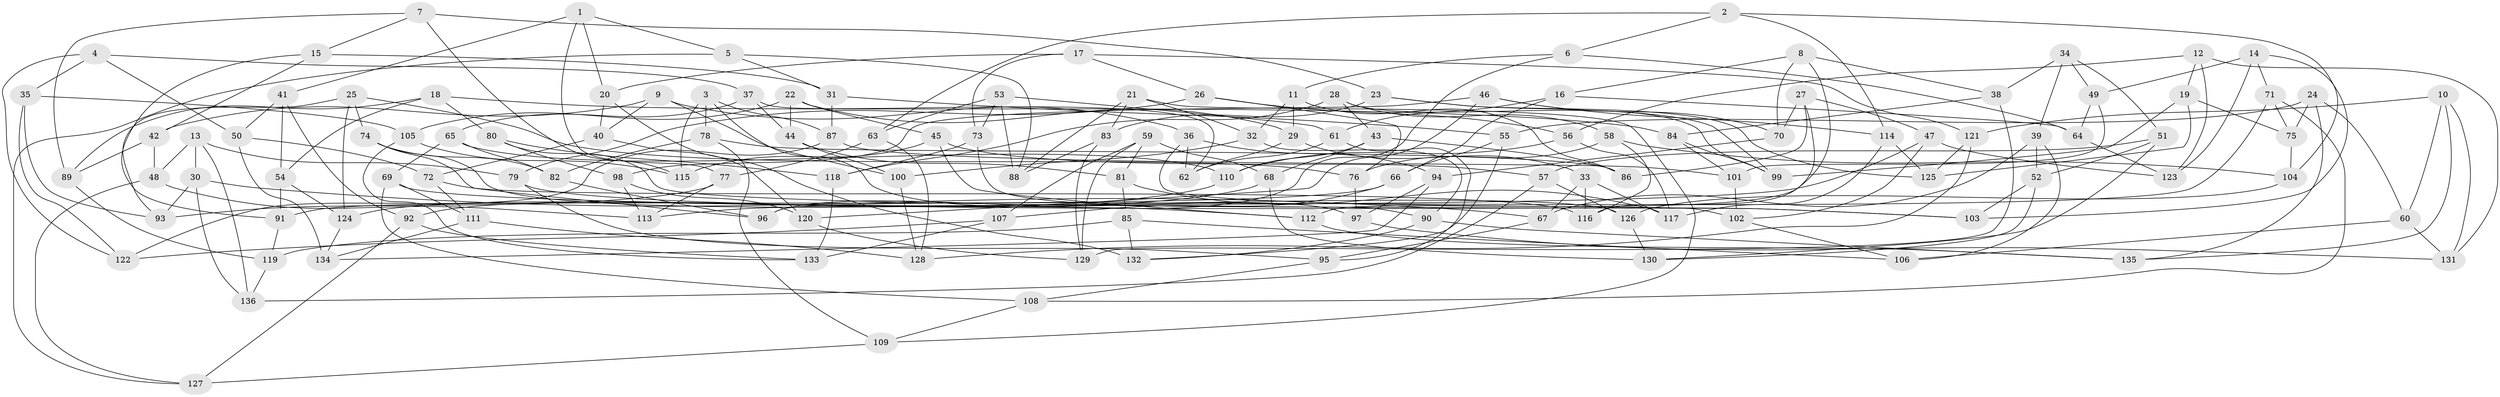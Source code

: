 // Generated by graph-tools (version 1.1) at 2025/16/03/09/25 04:16:18]
// undirected, 136 vertices, 272 edges
graph export_dot {
graph [start="1"]
  node [color=gray90,style=filled];
  1;
  2;
  3;
  4;
  5;
  6;
  7;
  8;
  9;
  10;
  11;
  12;
  13;
  14;
  15;
  16;
  17;
  18;
  19;
  20;
  21;
  22;
  23;
  24;
  25;
  26;
  27;
  28;
  29;
  30;
  31;
  32;
  33;
  34;
  35;
  36;
  37;
  38;
  39;
  40;
  41;
  42;
  43;
  44;
  45;
  46;
  47;
  48;
  49;
  50;
  51;
  52;
  53;
  54;
  55;
  56;
  57;
  58;
  59;
  60;
  61;
  62;
  63;
  64;
  65;
  66;
  67;
  68;
  69;
  70;
  71;
  72;
  73;
  74;
  75;
  76;
  77;
  78;
  79;
  80;
  81;
  82;
  83;
  84;
  85;
  86;
  87;
  88;
  89;
  90;
  91;
  92;
  93;
  94;
  95;
  96;
  97;
  98;
  99;
  100;
  101;
  102;
  103;
  104;
  105;
  106;
  107;
  108;
  109;
  110;
  111;
  112;
  113;
  114;
  115;
  116;
  117;
  118;
  119;
  120;
  121;
  122;
  123;
  124;
  125;
  126;
  127;
  128;
  129;
  130;
  131;
  132;
  133;
  134;
  135;
  136;
  1 -- 20;
  1 -- 5;
  1 -- 41;
  1 -- 77;
  2 -- 6;
  2 -- 63;
  2 -- 104;
  2 -- 114;
  3 -- 78;
  3 -- 87;
  3 -- 115;
  3 -- 97;
  4 -- 35;
  4 -- 122;
  4 -- 50;
  4 -- 37;
  5 -- 88;
  5 -- 31;
  5 -- 127;
  6 -- 11;
  6 -- 64;
  6 -- 96;
  7 -- 23;
  7 -- 115;
  7 -- 15;
  7 -- 89;
  8 -- 38;
  8 -- 112;
  8 -- 70;
  8 -- 16;
  9 -- 36;
  9 -- 100;
  9 -- 42;
  9 -- 40;
  10 -- 135;
  10 -- 60;
  10 -- 131;
  10 -- 121;
  11 -- 86;
  11 -- 29;
  11 -- 32;
  12 -- 19;
  12 -- 123;
  12 -- 131;
  12 -- 56;
  13 -- 30;
  13 -- 136;
  13 -- 79;
  13 -- 48;
  14 -- 71;
  14 -- 103;
  14 -- 123;
  14 -- 49;
  15 -- 91;
  15 -- 31;
  15 -- 42;
  16 -- 64;
  16 -- 61;
  16 -- 66;
  17 -- 26;
  17 -- 73;
  17 -- 20;
  17 -- 121;
  18 -- 80;
  18 -- 84;
  18 -- 54;
  18 -- 89;
  19 -- 99;
  19 -- 75;
  19 -- 125;
  20 -- 40;
  20 -- 132;
  21 -- 83;
  21 -- 109;
  21 -- 88;
  21 -- 32;
  22 -- 45;
  22 -- 29;
  22 -- 105;
  22 -- 44;
  23 -- 99;
  23 -- 125;
  23 -- 83;
  24 -- 75;
  24 -- 55;
  24 -- 135;
  24 -- 60;
  25 -- 76;
  25 -- 124;
  25 -- 74;
  25 -- 93;
  26 -- 56;
  26 -- 79;
  26 -- 76;
  27 -- 116;
  27 -- 86;
  27 -- 47;
  27 -- 70;
  28 -- 43;
  28 -- 99;
  28 -- 118;
  28 -- 58;
  29 -- 62;
  29 -- 33;
  30 -- 67;
  30 -- 93;
  30 -- 136;
  31 -- 55;
  31 -- 87;
  32 -- 90;
  32 -- 100;
  33 -- 116;
  33 -- 117;
  33 -- 67;
  34 -- 49;
  34 -- 39;
  34 -- 38;
  34 -- 51;
  35 -- 122;
  35 -- 105;
  35 -- 93;
  36 -- 102;
  36 -- 62;
  36 -- 94;
  37 -- 62;
  37 -- 44;
  37 -- 65;
  38 -- 84;
  38 -- 129;
  39 -- 67;
  39 -- 106;
  39 -- 52;
  40 -- 120;
  40 -- 72;
  41 -- 92;
  41 -- 50;
  41 -- 54;
  42 -- 48;
  42 -- 89;
  43 -- 86;
  43 -- 110;
  43 -- 68;
  44 -- 81;
  44 -- 100;
  45 -- 57;
  45 -- 115;
  45 -- 112;
  46 -- 98;
  46 -- 120;
  46 -- 70;
  46 -- 114;
  47 -- 113;
  47 -- 102;
  47 -- 123;
  48 -- 113;
  48 -- 127;
  49 -- 64;
  49 -- 101;
  50 -- 72;
  50 -- 134;
  51 -- 130;
  51 -- 57;
  51 -- 52;
  52 -- 130;
  52 -- 103;
  53 -- 63;
  53 -- 61;
  53 -- 88;
  53 -- 73;
  54 -- 124;
  54 -- 91;
  55 -- 132;
  55 -- 66;
  56 -- 117;
  56 -- 110;
  57 -- 126;
  57 -- 136;
  58 -- 116;
  58 -- 76;
  58 -- 104;
  59 -- 107;
  59 -- 129;
  59 -- 68;
  59 -- 81;
  60 -- 106;
  60 -- 131;
  61 -- 95;
  61 -- 62;
  63 -- 128;
  63 -- 77;
  64 -- 123;
  65 -- 69;
  65 -- 110;
  65 -- 82;
  66 -- 107;
  66 -- 91;
  67 -- 95;
  68 -- 130;
  68 -- 92;
  69 -- 112;
  69 -- 111;
  69 -- 108;
  70 -- 94;
  71 -- 108;
  71 -- 96;
  71 -- 75;
  72 -- 111;
  72 -- 116;
  73 -- 90;
  73 -- 118;
  74 -- 96;
  74 -- 126;
  74 -- 82;
  75 -- 104;
  76 -- 97;
  77 -- 93;
  77 -- 113;
  78 -- 86;
  78 -- 82;
  78 -- 109;
  79 -- 95;
  79 -- 103;
  80 -- 103;
  80 -- 118;
  80 -- 98;
  81 -- 117;
  81 -- 85;
  82 -- 96;
  83 -- 129;
  83 -- 88;
  84 -- 101;
  84 -- 99;
  85 -- 132;
  85 -- 106;
  85 -- 119;
  87 -- 122;
  87 -- 101;
  89 -- 119;
  90 -- 132;
  90 -- 135;
  91 -- 119;
  92 -- 133;
  92 -- 127;
  94 -- 97;
  94 -- 134;
  95 -- 108;
  97 -- 131;
  98 -- 120;
  98 -- 113;
  100 -- 128;
  101 -- 102;
  102 -- 106;
  104 -- 126;
  105 -- 133;
  105 -- 115;
  107 -- 122;
  107 -- 133;
  108 -- 109;
  109 -- 127;
  110 -- 124;
  111 -- 134;
  111 -- 128;
  112 -- 135;
  114 -- 117;
  114 -- 125;
  118 -- 133;
  119 -- 136;
  120 -- 129;
  121 -- 125;
  121 -- 128;
  124 -- 134;
  126 -- 130;
}
